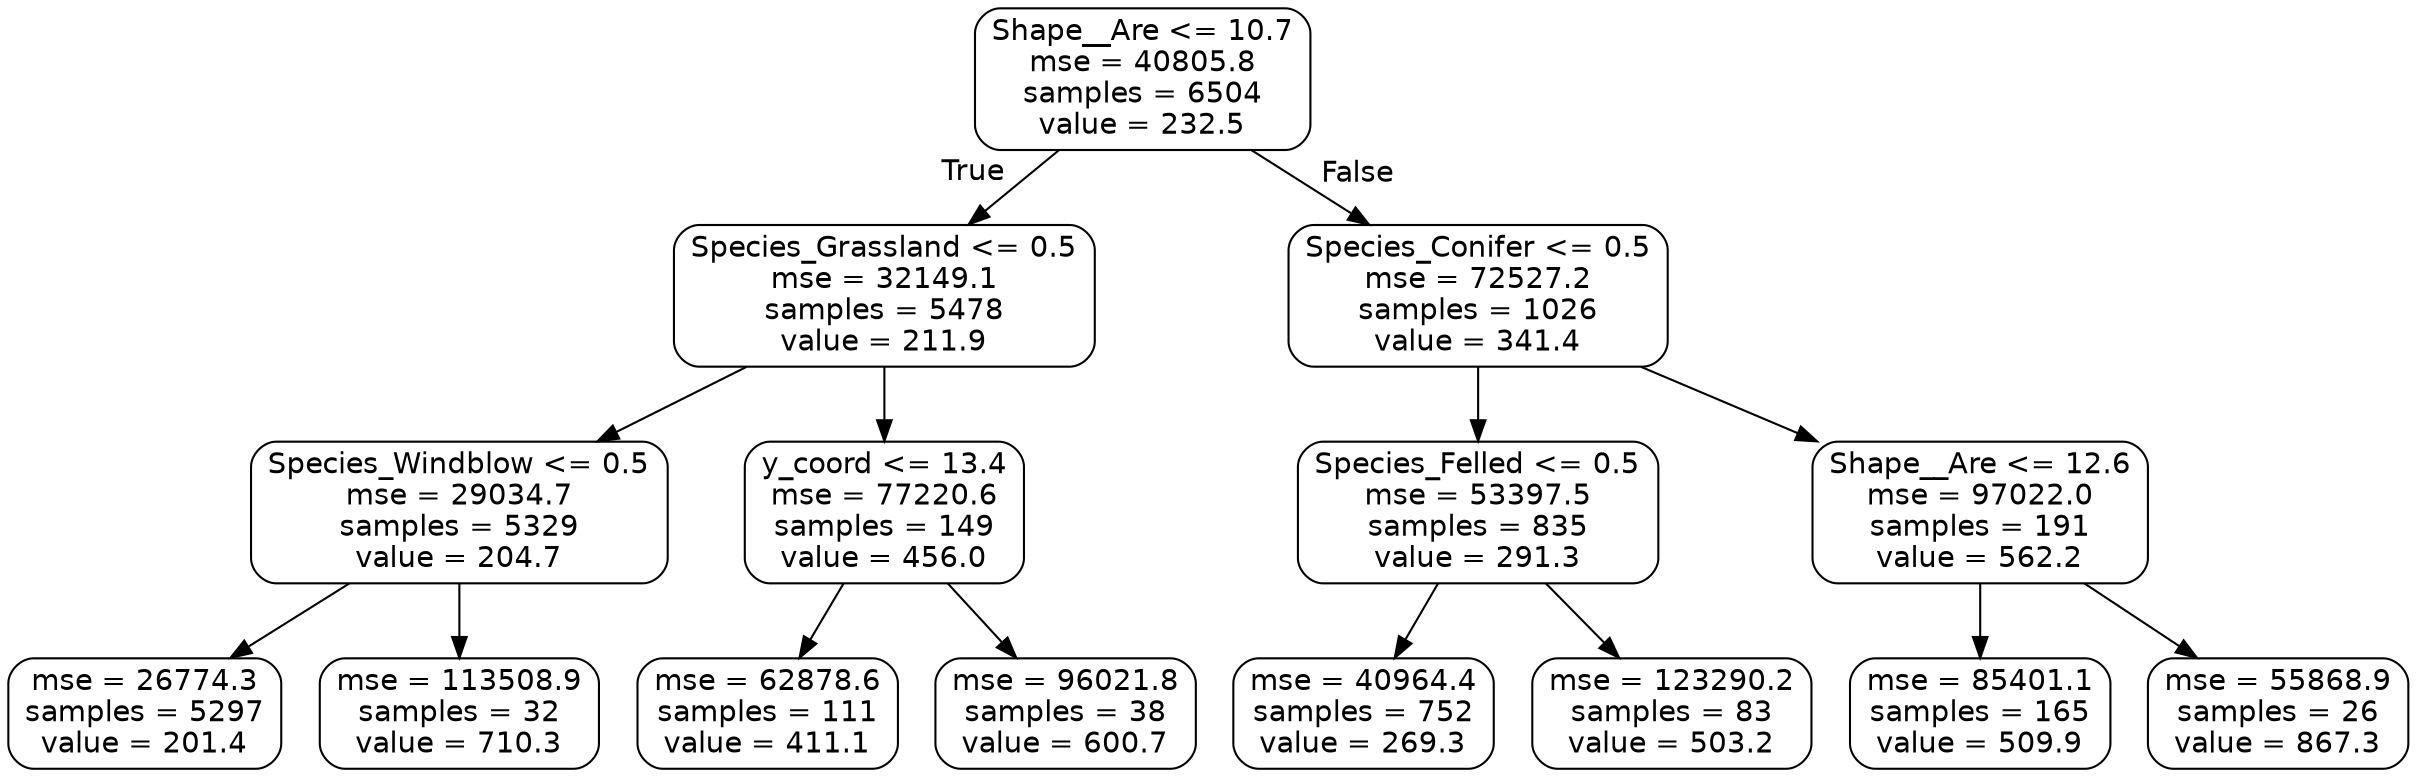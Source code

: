 digraph Tree {
node [shape=box, style="rounded", color="black", fontname=helvetica] ;
edge [fontname=helvetica] ;
0 [label="Shape__Are <= 10.7\nmse = 40805.8\nsamples = 6504\nvalue = 232.5"] ;
1 [label="Species_Grassland <= 0.5\nmse = 32149.1\nsamples = 5478\nvalue = 211.9"] ;
0 -> 1 [labeldistance=2.5, labelangle=45, headlabel="True"] ;
2 [label="Species_Windblow <= 0.5\nmse = 29034.7\nsamples = 5329\nvalue = 204.7"] ;
1 -> 2 ;
3 [label="mse = 26774.3\nsamples = 5297\nvalue = 201.4"] ;
2 -> 3 ;
4 [label="mse = 113508.9\nsamples = 32\nvalue = 710.3"] ;
2 -> 4 ;
5 [label="y_coord <= 13.4\nmse = 77220.6\nsamples = 149\nvalue = 456.0"] ;
1 -> 5 ;
6 [label="mse = 62878.6\nsamples = 111\nvalue = 411.1"] ;
5 -> 6 ;
7 [label="mse = 96021.8\nsamples = 38\nvalue = 600.7"] ;
5 -> 7 ;
8 [label="Species_Conifer <= 0.5\nmse = 72527.2\nsamples = 1026\nvalue = 341.4"] ;
0 -> 8 [labeldistance=2.5, labelangle=-45, headlabel="False"] ;
9 [label="Species_Felled <= 0.5\nmse = 53397.5\nsamples = 835\nvalue = 291.3"] ;
8 -> 9 ;
10 [label="mse = 40964.4\nsamples = 752\nvalue = 269.3"] ;
9 -> 10 ;
11 [label="mse = 123290.2\nsamples = 83\nvalue = 503.2"] ;
9 -> 11 ;
12 [label="Shape__Are <= 12.6\nmse = 97022.0\nsamples = 191\nvalue = 562.2"] ;
8 -> 12 ;
13 [label="mse = 85401.1\nsamples = 165\nvalue = 509.9"] ;
12 -> 13 ;
14 [label="mse = 55868.9\nsamples = 26\nvalue = 867.3"] ;
12 -> 14 ;
}